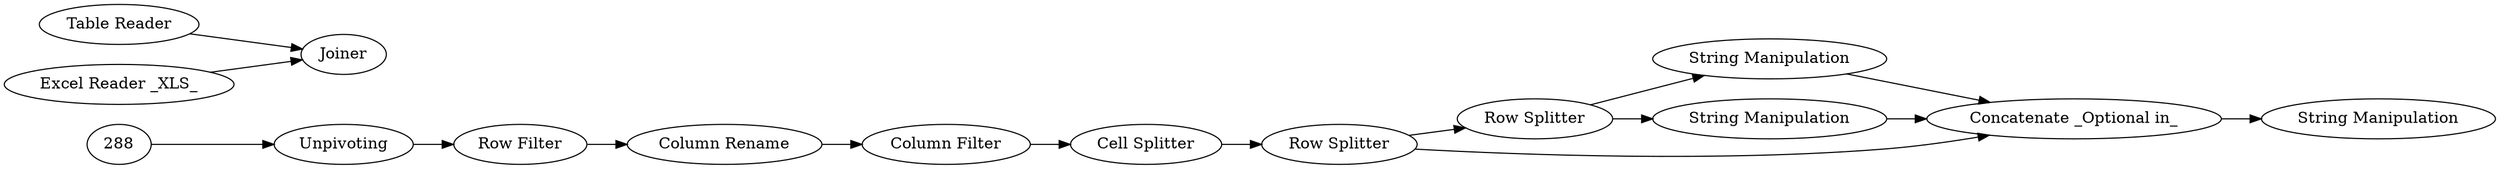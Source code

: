 digraph {
	161 [label="Cell Splitter"]
	162 [label="Row Splitter"]
	163 [label="Row Splitter"]
	165 [label="String Manipulation"]
	166 [label="Concatenate _Optional in_"]
	167 [label="String Manipulation"]
	168 [label="String Manipulation"]
	195 [label="Column Rename"]
	219 [label=Unpivoting]
	220 [label="Row Filter"]
	221 [label="Column Filter"]
	285 [label="Table Reader"]
	286 [label="Excel Reader _XLS_"]
	287 [label=Joiner]
	285 -> 287
	286 -> 287
	161 -> 162
	162 -> 163
	162 -> 166
	163 -> 167
	163 -> 165
	165 -> 166
	166 -> 168
	167 -> 166
	195 -> 221
	219 -> 220
	220 -> 195
	221 -> 161
	288 -> 219
	rankdir=LR
}
